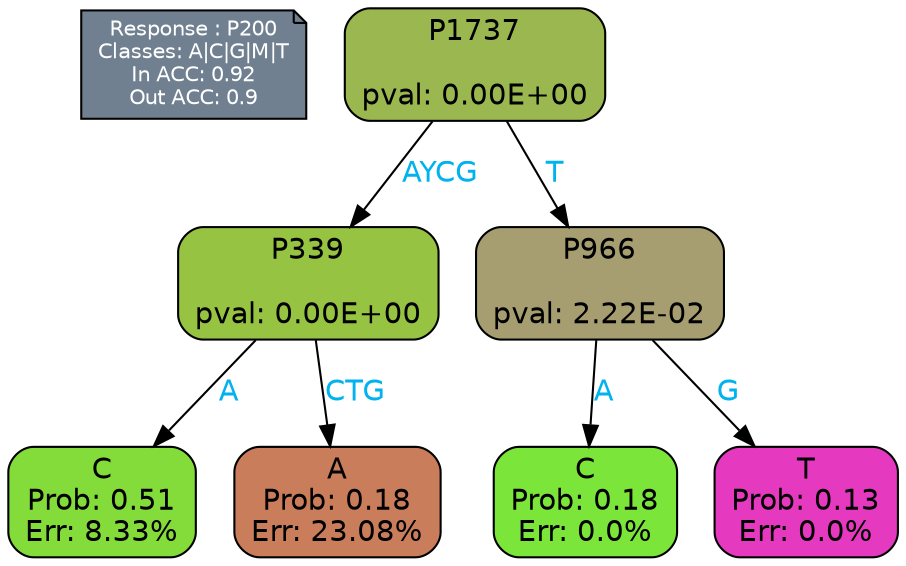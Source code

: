 digraph Tree {
node [shape=box, style="filled, rounded", color="black", fontname=helvetica] ;
graph [ranksep=equally, splines=polylines, bgcolor=transparent, dpi=600] ;
edge [fontname=helvetica] ;
LEGEND [label="Response : P200
Classes: A|C|G|M|T
In ACC: 0.92
Out ACC: 0.9
",shape=note,align=left,style=filled,fillcolor="slategray",fontcolor="white",fontsize=10];1 [label="P1737

pval: 0.00E+00", fillcolor="#9bb850"] ;
2 [label="P339

pval: 0.00E+00", fillcolor="#96c342"] ;
3 [label="C
Prob: 0.51
Err: 8.33%", fillcolor="#83dc39"] ;
4 [label="A
Prob: 0.18
Err: 23.08%", fillcolor="#ca7d5b"] ;
5 [label="P966

pval: 2.22E-02", fillcolor="#a69e70"] ;
6 [label="C
Prob: 0.18
Err: 0.0%", fillcolor="#7be539"] ;
7 [label="T
Prob: 0.13
Err: 0.0%", fillcolor="#e539c0"] ;
1 -> 2 [label="AYCG",fontcolor=deepskyblue2] ;
1 -> 5 [label="T",fontcolor=deepskyblue2] ;
2 -> 3 [label="A",fontcolor=deepskyblue2] ;
2 -> 4 [label="CTG",fontcolor=deepskyblue2] ;
5 -> 6 [label="A",fontcolor=deepskyblue2] ;
5 -> 7 [label="G",fontcolor=deepskyblue2] ;
{rank = same; 3;4;6;7;}{rank = same; LEGEND;1;}}
